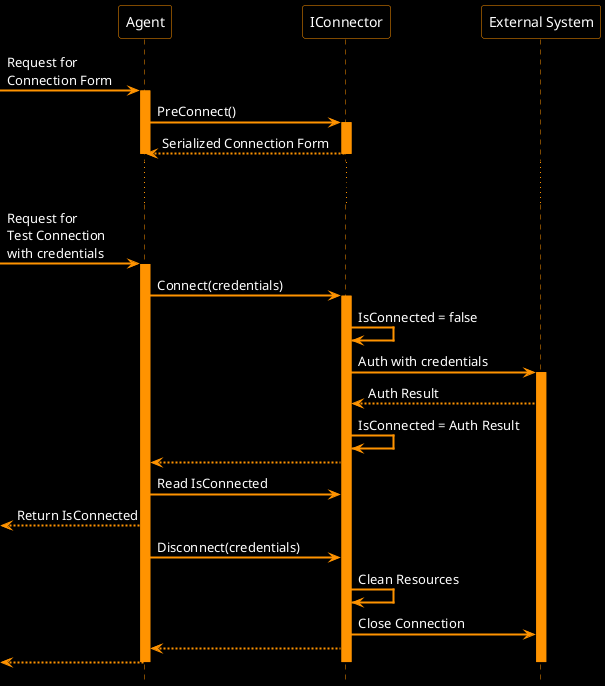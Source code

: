 @startuml
skinparam backgroundColor #000000
skinparam shadowing false
skinparam sequenceArrowThickness 2

skinparam sequence {
    ArrowColor #FF9300
    ArrowFontName "Iosevka SS08"
    ArrowFontColor #FFFFFF
    
    DelayFontName "Iosevka SS08"
    DelayFontColor #FFFFFF

    LifeLineBorderColor #FF9300
    LifeLineBackgroundColor #FF9300

    ParticipantBorderColor #FF9300
    ParticipantBackgroundColor #000000
    ParticipantFontName "Iosevka SS08"
    ParticipantFontColor #FFFFFF
}

hide footbox

participant "Agent" as A
participant "IConnector" as C
participant "External System" as E

[-> A: Request for\nConnection Form
activate A
A -> C: PreConnect()
activate C
C --> A: Serialized Connection Form
deactivate C
deactivate A

... User fills Connection Form with credentials and press "OK" ...

[-> A: Request for\nTest Connection\nwith credentials
activate A
A -> C: Connect(credentials)
activate C
C -> C: IsConnected = false
C -> E: Auth with credentials
activate E
E --> C: Auth Result
C -> C: IsConnected = Auth Result
C --> A
A -> C: Read IsConnected 
[<-- A: Return IsConnected 

A -> C: Disconnect(credentials)
C -> C: Clean Resources
C -> E: Close Connection
C --> A
[<-- A
deactivate E
deactivate C
deactivate A
@enduml
